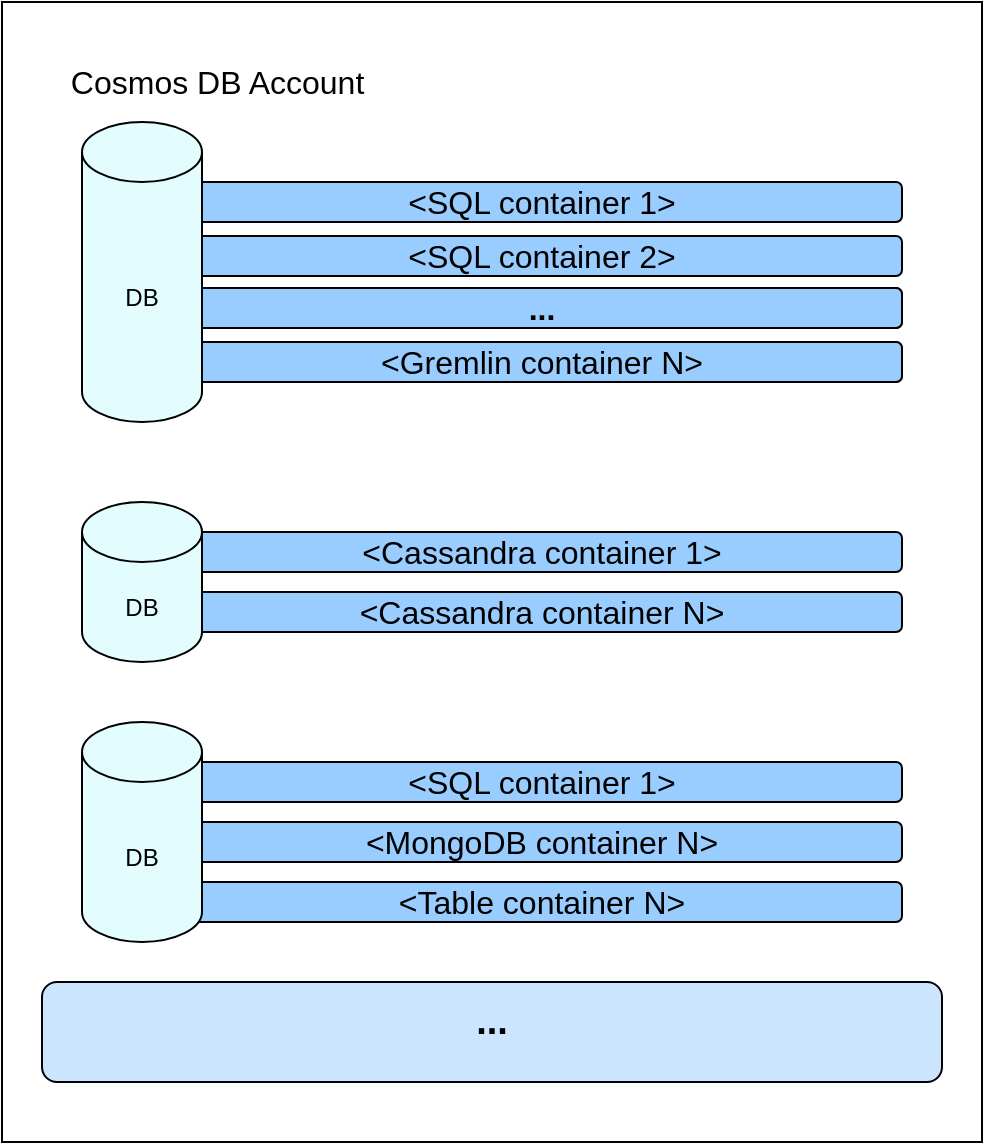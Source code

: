 <mxfile version="14.4.9" type="github">
  <diagram id="W0bkhCQVfAG-sMZAJGLT" name="Page-1">
    <mxGraphModel dx="1422" dy="804" grid="1" gridSize="10" guides="1" tooltips="1" connect="1" arrows="1" fold="1" page="1" pageScale="1" pageWidth="850" pageHeight="1100" math="0" shadow="0">
      <root>
        <mxCell id="0" />
        <mxCell id="1" parent="0" />
        <mxCell id="IG4bDnOUPeUjXYZD1gY5-25" value="" style="rounded=0;whiteSpace=wrap;html=1;fontSize=16;" vertex="1" parent="1">
          <mxGeometry x="180" y="30" width="490" height="570" as="geometry" />
        </mxCell>
        <mxCell id="IG4bDnOUPeUjXYZD1gY5-32" value="" style="rounded=1;whiteSpace=wrap;html=1;fontSize=16;fillColor=#CCE5FF;" vertex="1" parent="1">
          <mxGeometry x="200" y="520" width="450" height="50" as="geometry" />
        </mxCell>
        <mxCell id="IG4bDnOUPeUjXYZD1gY5-5" value="Cosmos DB Account&amp;nbsp;" style="text;html=1;strokeColor=none;fillColor=none;align=center;verticalAlign=middle;whiteSpace=wrap;rounded=0;fontSize=16;" vertex="1" parent="1">
          <mxGeometry x="190" y="60" width="200" height="20" as="geometry" />
        </mxCell>
        <mxCell id="IG4bDnOUPeUjXYZD1gY5-14" value="&amp;lt;SQL container 1&amp;gt;" style="rounded=1;whiteSpace=wrap;html=1;fontSize=16;fillColor=#99CCFF;" vertex="1" parent="1">
          <mxGeometry x="270" y="120" width="360" height="20" as="geometry" />
        </mxCell>
        <mxCell id="IG4bDnOUPeUjXYZD1gY5-15" value="&amp;lt;Gremlin container N&amp;gt;" style="rounded=1;whiteSpace=wrap;html=1;fontSize=16;" vertex="1" parent="1">
          <mxGeometry x="300" y="200" width="330" height="20" as="geometry" />
        </mxCell>
        <mxCell id="IG4bDnOUPeUjXYZD1gY5-21" value="&amp;lt;Cassandra container 1&amp;gt;" style="rounded=1;whiteSpace=wrap;html=1;fontSize=16;fillColor=#99CCFF;" vertex="1" parent="1">
          <mxGeometry x="270" y="295" width="360" height="20" as="geometry" />
        </mxCell>
        <mxCell id="IG4bDnOUPeUjXYZD1gY5-22" value="&amp;lt;Cassandra container N&amp;gt;" style="rounded=1;whiteSpace=wrap;html=1;fontSize=16;fillColor=#99CCFF;" vertex="1" parent="1">
          <mxGeometry x="270" y="325" width="360" height="20" as="geometry" />
        </mxCell>
        <mxCell id="IG4bDnOUPeUjXYZD1gY5-24" value="&amp;lt;SQL container 2&amp;gt;" style="rounded=1;whiteSpace=wrap;html=1;fontSize=16;fillColor=#99CCFF;" vertex="1" parent="1">
          <mxGeometry x="270" y="147" width="360" height="20" as="geometry" />
        </mxCell>
        <mxCell id="IG4bDnOUPeUjXYZD1gY5-28" value="&amp;lt;SQL container 1&amp;gt;" style="rounded=1;whiteSpace=wrap;html=1;fontSize=16;fillColor=#99CCFF;" vertex="1" parent="1">
          <mxGeometry x="270" y="410" width="360" height="20" as="geometry" />
        </mxCell>
        <mxCell id="IG4bDnOUPeUjXYZD1gY5-29" value="&amp;lt;MongoDB container N&amp;gt;" style="rounded=1;whiteSpace=wrap;html=1;fontSize=16;fillColor=#99CCFF;" vertex="1" parent="1">
          <mxGeometry x="270" y="440" width="360" height="20" as="geometry" />
        </mxCell>
        <mxCell id="IG4bDnOUPeUjXYZD1gY5-30" value="&amp;lt;Table container N&amp;gt;" style="rounded=1;whiteSpace=wrap;html=1;fontSize=16;fillColor=#99CCFF;" vertex="1" parent="1">
          <mxGeometry x="270" y="470" width="360" height="20" as="geometry" />
        </mxCell>
        <mxCell id="IG4bDnOUPeUjXYZD1gY5-31" value="&lt;b&gt;&lt;font style=&quot;font-size: 19px&quot;&gt;...&lt;/font&gt;&lt;/b&gt;" style="text;html=1;strokeColor=none;fillColor=none;align=center;verticalAlign=middle;whiteSpace=wrap;rounded=0;fontSize=16;" vertex="1" parent="1">
          <mxGeometry x="405" y="530" width="40" height="20" as="geometry" />
        </mxCell>
        <mxCell id="IG4bDnOUPeUjXYZD1gY5-33" value="&lt;b&gt;...&lt;/b&gt;" style="rounded=1;whiteSpace=wrap;html=1;fontSize=16;" vertex="1" parent="1">
          <mxGeometry x="300" y="173" width="330" height="20" as="geometry" />
        </mxCell>
        <mxCell id="IG4bDnOUPeUjXYZD1gY5-34" value="&lt;b&gt;...&lt;/b&gt;" style="rounded=1;whiteSpace=wrap;html=1;fontSize=16;fillColor=#99CCFF;" vertex="1" parent="1">
          <mxGeometry x="270" y="173" width="360" height="20" as="geometry" />
        </mxCell>
        <mxCell id="IG4bDnOUPeUjXYZD1gY5-35" value="&amp;lt;Gremlin container N&amp;gt;" style="rounded=1;whiteSpace=wrap;html=1;fontSize=16;fillColor=#99CCFF;" vertex="1" parent="1">
          <mxGeometry x="270" y="200" width="360" height="20" as="geometry" />
        </mxCell>
        <mxCell id="IG4bDnOUPeUjXYZD1gY5-20" value="DB" style="shape=cylinder3;whiteSpace=wrap;html=1;boundedLbl=1;backgroundOutline=1;size=15;fillColor=#E3FDFF;" vertex="1" parent="1">
          <mxGeometry x="220" y="280" width="60" height="80" as="geometry" />
        </mxCell>
        <mxCell id="IG4bDnOUPeUjXYZD1gY5-2" value="DB" style="shape=cylinder3;whiteSpace=wrap;html=1;boundedLbl=1;backgroundOutline=1;size=15;fillColor=#E3FDFF;" vertex="1" parent="1">
          <mxGeometry x="220" y="90" width="60" height="150" as="geometry" />
        </mxCell>
        <mxCell id="IG4bDnOUPeUjXYZD1gY5-27" value="DB" style="shape=cylinder3;whiteSpace=wrap;html=1;boundedLbl=1;backgroundOutline=1;size=15;fillColor=#E3FDFF;" vertex="1" parent="1">
          <mxGeometry x="220" y="390" width="60" height="110" as="geometry" />
        </mxCell>
      </root>
    </mxGraphModel>
  </diagram>
</mxfile>
